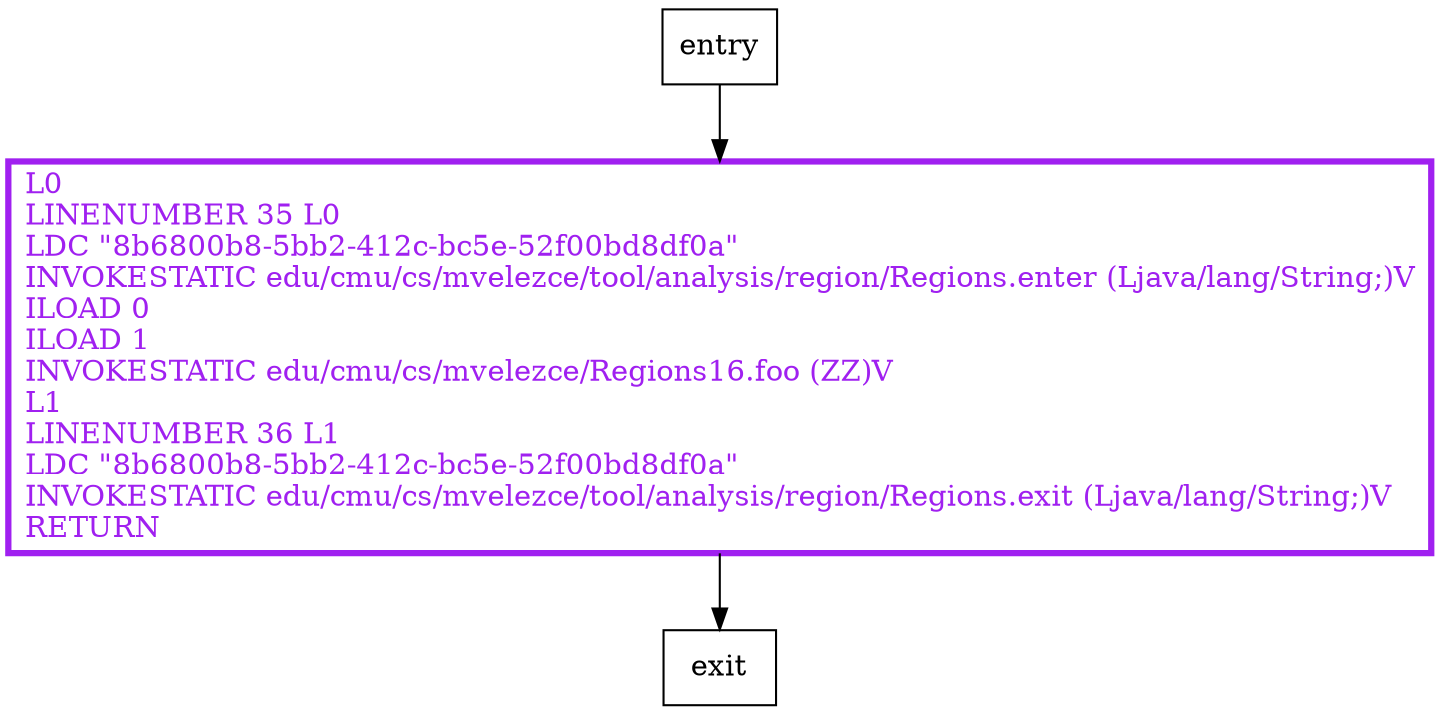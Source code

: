 digraph moo {
node [shape=record];
788830525 [label="L0\lLINENUMBER 35 L0\lLDC \"8b6800b8-5bb2-412c-bc5e-52f00bd8df0a\"\lINVOKESTATIC edu/cmu/cs/mvelezce/tool/analysis/region/Regions.enter (Ljava/lang/String;)V\lILOAD 0\lILOAD 1\lINVOKESTATIC edu/cmu/cs/mvelezce/Regions16.foo (ZZ)V\lL1\lLINENUMBER 36 L1\lLDC \"8b6800b8-5bb2-412c-bc5e-52f00bd8df0a\"\lINVOKESTATIC edu/cmu/cs/mvelezce/tool/analysis/region/Regions.exit (Ljava/lang/String;)V\lRETURN\l"];
entry;
exit;
entry -> 788830525;
788830525 -> exit;
788830525[fontcolor="purple", penwidth=3, color="purple"];
}
